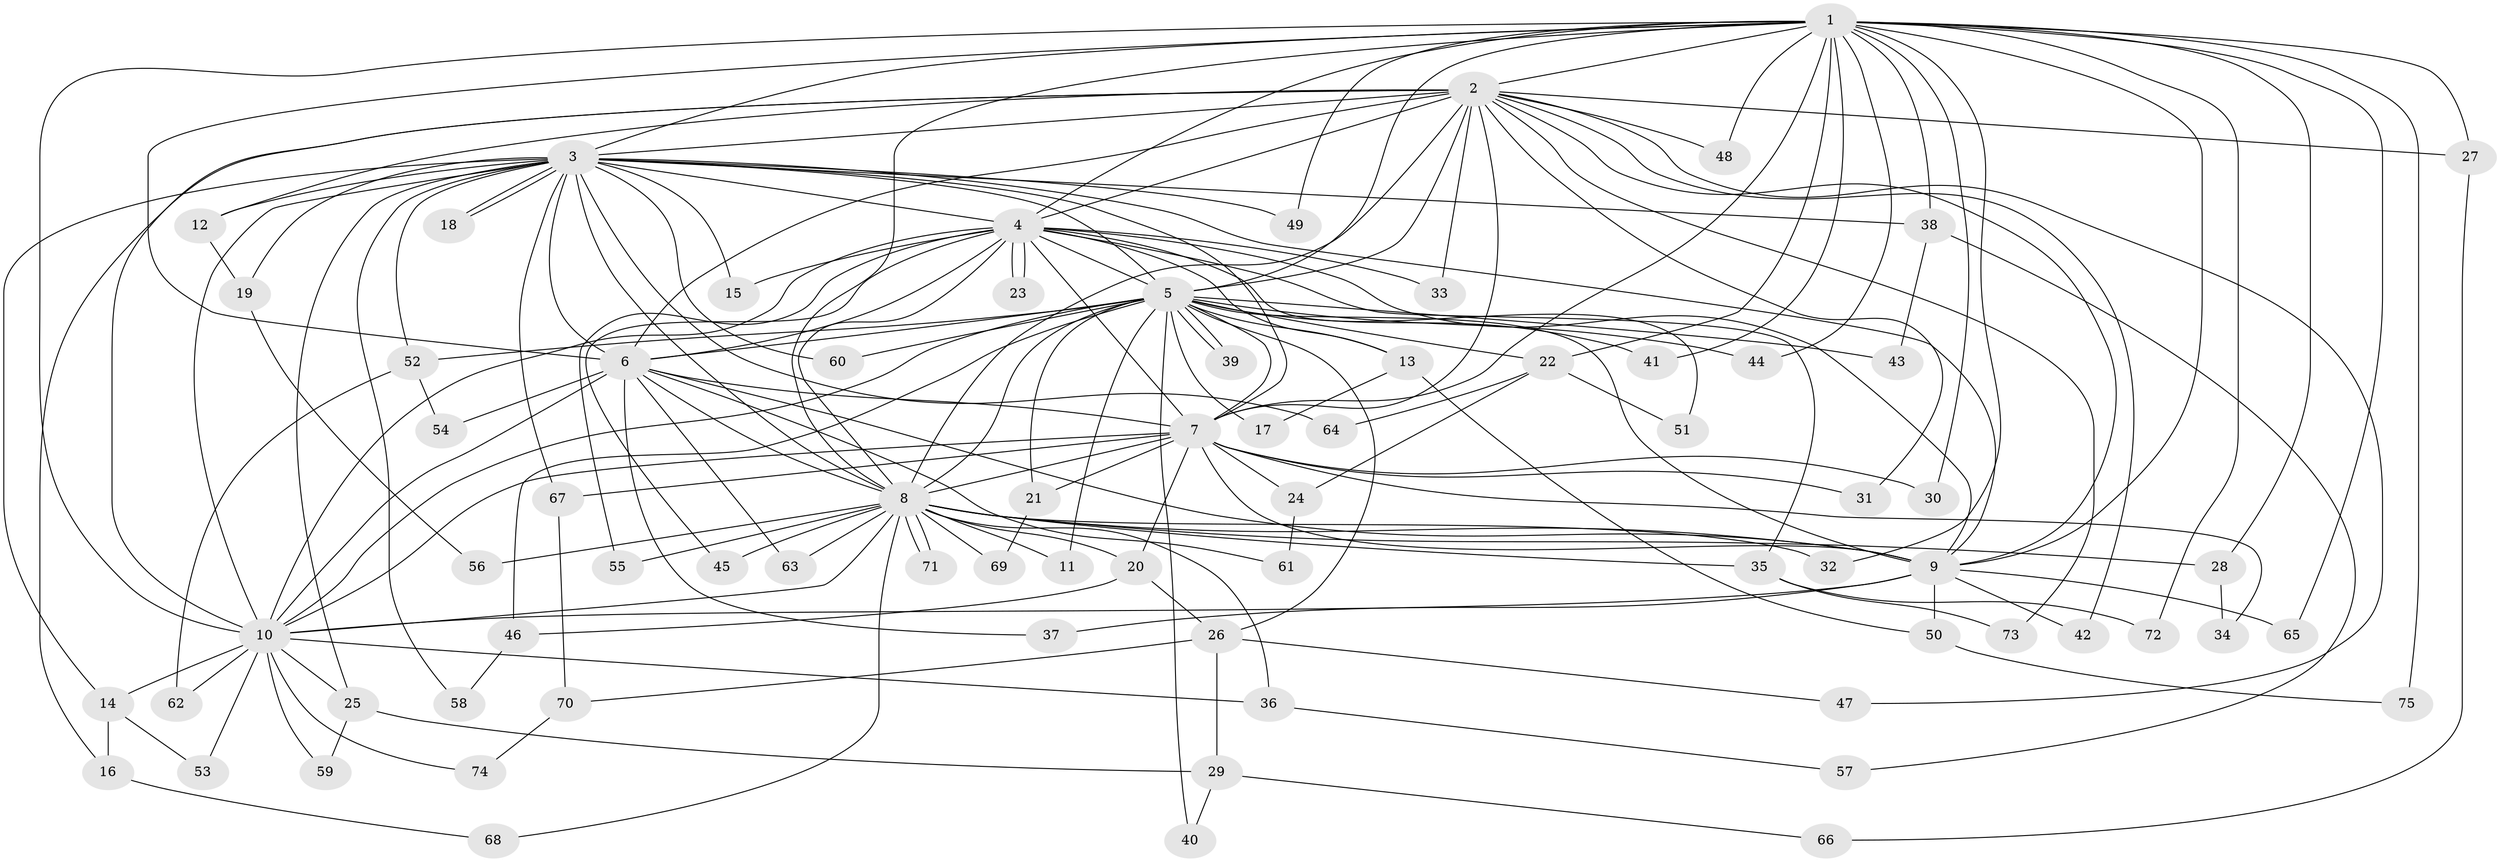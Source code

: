 // Generated by graph-tools (version 1.1) at 2025/14/03/09/25 04:14:11]
// undirected, 75 vertices, 175 edges
graph export_dot {
graph [start="1"]
  node [color=gray90,style=filled];
  1;
  2;
  3;
  4;
  5;
  6;
  7;
  8;
  9;
  10;
  11;
  12;
  13;
  14;
  15;
  16;
  17;
  18;
  19;
  20;
  21;
  22;
  23;
  24;
  25;
  26;
  27;
  28;
  29;
  30;
  31;
  32;
  33;
  34;
  35;
  36;
  37;
  38;
  39;
  40;
  41;
  42;
  43;
  44;
  45;
  46;
  47;
  48;
  49;
  50;
  51;
  52;
  53;
  54;
  55;
  56;
  57;
  58;
  59;
  60;
  61;
  62;
  63;
  64;
  65;
  66;
  67;
  68;
  69;
  70;
  71;
  72;
  73;
  74;
  75;
  1 -- 2;
  1 -- 3;
  1 -- 4;
  1 -- 5;
  1 -- 6;
  1 -- 7;
  1 -- 8;
  1 -- 9;
  1 -- 10;
  1 -- 22;
  1 -- 27;
  1 -- 28;
  1 -- 30;
  1 -- 32;
  1 -- 38;
  1 -- 41;
  1 -- 44;
  1 -- 48;
  1 -- 49;
  1 -- 65;
  1 -- 72;
  1 -- 75;
  2 -- 3;
  2 -- 4;
  2 -- 5;
  2 -- 6;
  2 -- 7;
  2 -- 8;
  2 -- 9;
  2 -- 10;
  2 -- 12;
  2 -- 16;
  2 -- 27;
  2 -- 31;
  2 -- 33;
  2 -- 42;
  2 -- 47;
  2 -- 48;
  2 -- 73;
  3 -- 4;
  3 -- 5;
  3 -- 6;
  3 -- 7;
  3 -- 8;
  3 -- 9;
  3 -- 10;
  3 -- 12;
  3 -- 14;
  3 -- 15;
  3 -- 18;
  3 -- 18;
  3 -- 19;
  3 -- 25;
  3 -- 38;
  3 -- 49;
  3 -- 52;
  3 -- 58;
  3 -- 60;
  3 -- 64;
  3 -- 67;
  4 -- 5;
  4 -- 6;
  4 -- 7;
  4 -- 8;
  4 -- 9;
  4 -- 10;
  4 -- 13;
  4 -- 15;
  4 -- 23;
  4 -- 23;
  4 -- 33;
  4 -- 35;
  4 -- 45;
  4 -- 51;
  4 -- 55;
  5 -- 6;
  5 -- 7;
  5 -- 8;
  5 -- 9;
  5 -- 10;
  5 -- 11;
  5 -- 13;
  5 -- 17;
  5 -- 21;
  5 -- 22;
  5 -- 26;
  5 -- 39;
  5 -- 39;
  5 -- 40;
  5 -- 41;
  5 -- 43;
  5 -- 44;
  5 -- 46;
  5 -- 52;
  5 -- 60;
  6 -- 7;
  6 -- 8;
  6 -- 9;
  6 -- 10;
  6 -- 37;
  6 -- 54;
  6 -- 61;
  6 -- 63;
  7 -- 8;
  7 -- 9;
  7 -- 10;
  7 -- 20;
  7 -- 21;
  7 -- 24;
  7 -- 30;
  7 -- 31;
  7 -- 34;
  7 -- 67;
  8 -- 9;
  8 -- 10;
  8 -- 11;
  8 -- 20;
  8 -- 28;
  8 -- 32;
  8 -- 35;
  8 -- 36;
  8 -- 45;
  8 -- 55;
  8 -- 56;
  8 -- 63;
  8 -- 68;
  8 -- 69;
  8 -- 71;
  8 -- 71;
  9 -- 10;
  9 -- 37;
  9 -- 42;
  9 -- 50;
  9 -- 65;
  10 -- 14;
  10 -- 25;
  10 -- 36;
  10 -- 53;
  10 -- 59;
  10 -- 62;
  10 -- 74;
  12 -- 19;
  13 -- 17;
  13 -- 50;
  14 -- 16;
  14 -- 53;
  16 -- 68;
  19 -- 56;
  20 -- 26;
  20 -- 46;
  21 -- 69;
  22 -- 24;
  22 -- 51;
  22 -- 64;
  24 -- 61;
  25 -- 29;
  25 -- 59;
  26 -- 29;
  26 -- 47;
  26 -- 70;
  27 -- 66;
  28 -- 34;
  29 -- 40;
  29 -- 66;
  35 -- 72;
  35 -- 73;
  36 -- 57;
  38 -- 43;
  38 -- 57;
  46 -- 58;
  50 -- 75;
  52 -- 54;
  52 -- 62;
  67 -- 70;
  70 -- 74;
}
